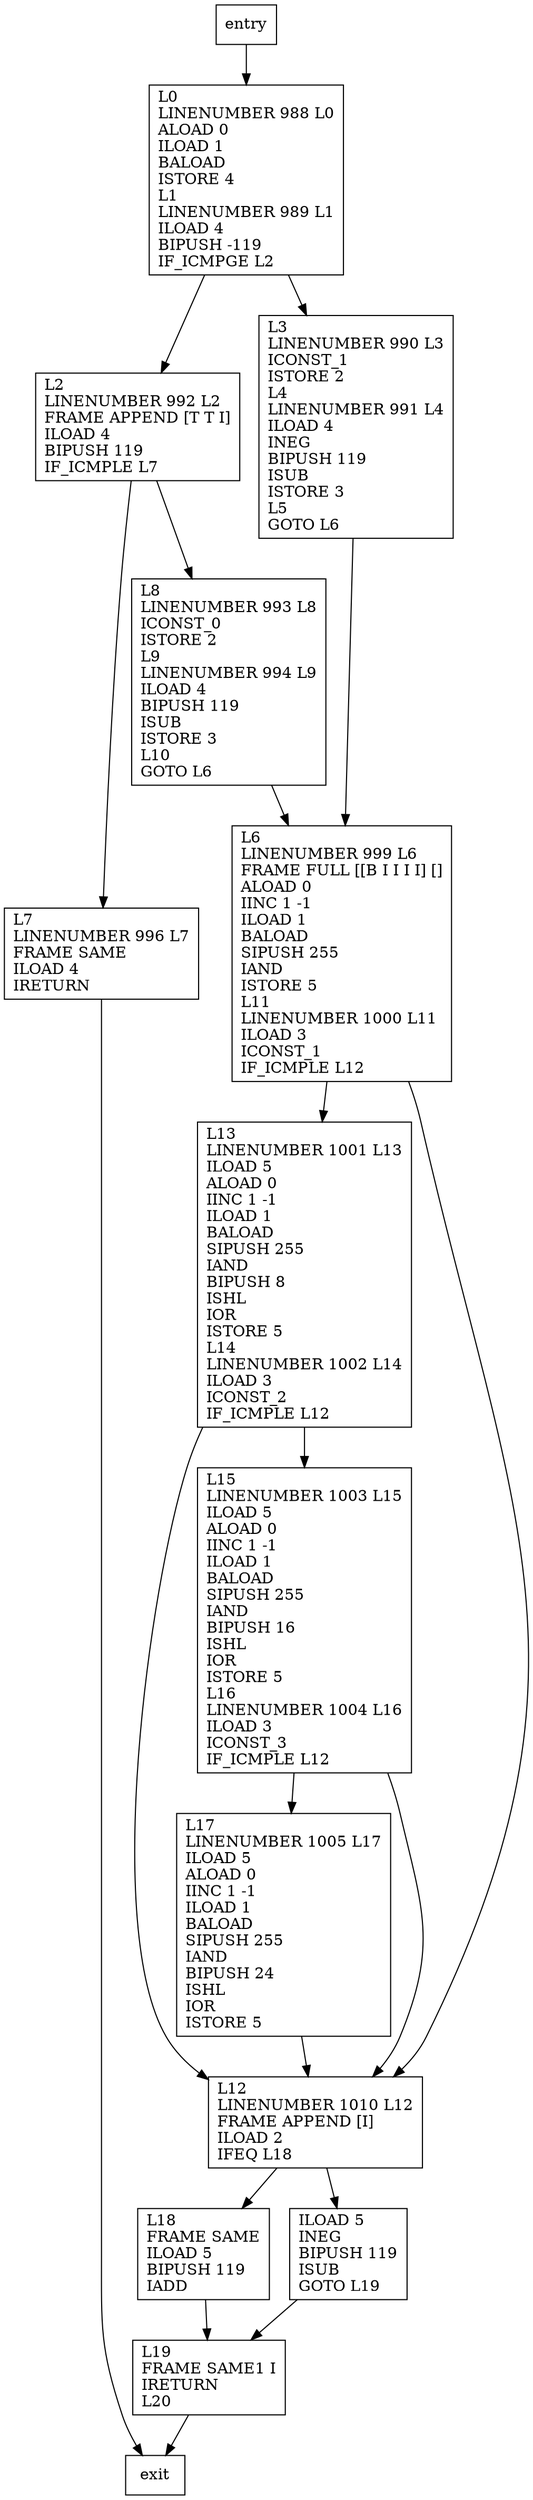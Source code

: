 digraph readReverseInt {
node [shape=record];
1285435420 [label="L13\lLINENUMBER 1001 L13\lILOAD 5\lALOAD 0\lIINC 1 -1\lILOAD 1\lBALOAD\lSIPUSH 255\lIAND\lBIPUSH 8\lISHL\lIOR\lISTORE 5\lL14\lLINENUMBER 1002 L14\lILOAD 3\lICONST_2\lIF_ICMPLE L12\l"];
1163911981 [label="L19\lFRAME SAME1 I\lIRETURN\lL20\l"];
654159408 [label="L7\lLINENUMBER 996 L7\lFRAME SAME\lILOAD 4\lIRETURN\l"];
819495434 [label="L17\lLINENUMBER 1005 L17\lILOAD 5\lALOAD 0\lIINC 1 -1\lILOAD 1\lBALOAD\lSIPUSH 255\lIAND\lBIPUSH 24\lISHL\lIOR\lISTORE 5\l"];
1209029395 [label="L12\lLINENUMBER 1010 L12\lFRAME APPEND [I]\lILOAD 2\lIFEQ L18\l"];
1208586348 [label="L6\lLINENUMBER 999 L6\lFRAME FULL [[B I I I I] []\lALOAD 0\lIINC 1 -1\lILOAD 1\lBALOAD\lSIPUSH 255\lIAND\lISTORE 5\lL11\lLINENUMBER 1000 L11\lILOAD 3\lICONST_1\lIF_ICMPLE L12\l"];
1511396320 [label="L2\lLINENUMBER 992 L2\lFRAME APPEND [T T I]\lILOAD 4\lBIPUSH 119\lIF_ICMPLE L7\l"];
31094420 [label="L0\lLINENUMBER 988 L0\lALOAD 0\lILOAD 1\lBALOAD\lISTORE 4\lL1\lLINENUMBER 989 L1\lILOAD 4\lBIPUSH -119\lIF_ICMPGE L2\l"];
234576605 [label="L18\lFRAME SAME\lILOAD 5\lBIPUSH 119\lIADD\l"];
2074029927 [label="L15\lLINENUMBER 1003 L15\lILOAD 5\lALOAD 0\lIINC 1 -1\lILOAD 1\lBALOAD\lSIPUSH 255\lIAND\lBIPUSH 16\lISHL\lIOR\lISTORE 5\lL16\lLINENUMBER 1004 L16\lILOAD 3\lICONST_3\lIF_ICMPLE L12\l"];
439689519 [label="L8\lLINENUMBER 993 L8\lICONST_0\lISTORE 2\lL9\lLINENUMBER 994 L9\lILOAD 4\lBIPUSH 119\lISUB\lISTORE 3\lL10\lGOTO L6\l"];
393572385 [label="L3\lLINENUMBER 990 L3\lICONST_1\lISTORE 2\lL4\lLINENUMBER 991 L4\lILOAD 4\lINEG\lBIPUSH 119\lISUB\lISTORE 3\lL5\lGOTO L6\l"];
1194920122 [label="ILOAD 5\lINEG\lBIPUSH 119\lISUB\lGOTO L19\l"];
entry;
exit;
1285435420 -> 2074029927
1285435420 -> 1209029395
1163911981 -> exit
654159408 -> exit
819495434 -> 1209029395
1209029395 -> 234576605
1209029395 -> 1194920122
1208586348 -> 1285435420
1208586348 -> 1209029395
1511396320 -> 654159408
1511396320 -> 439689519
entry -> 31094420
31094420 -> 1511396320
31094420 -> 393572385
234576605 -> 1163911981
2074029927 -> 819495434
2074029927 -> 1209029395
439689519 -> 1208586348
393572385 -> 1208586348
1194920122 -> 1163911981
}
